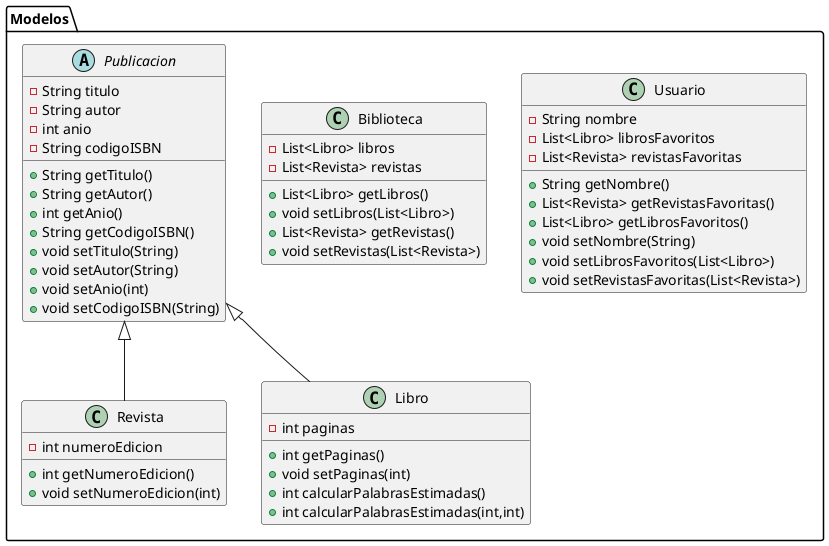 @startuml
class Modelos.Usuario {
- String nombre
- List<Libro> librosFavoritos
- List<Revista> revistasFavoritas
+ String getNombre()
+ List<Revista> getRevistasFavoritas()
+ List<Libro> getLibrosFavoritos()
+ void setNombre(String)
+ void setLibrosFavoritos(List<Libro>)
+ void setRevistasFavoritas(List<Revista>)
}


class Modelos.Biblioteca {
- List<Libro> libros
- List<Revista> revistas
+ List<Libro> getLibros()
+ void setLibros(List<Libro>)
+ List<Revista> getRevistas()
+ void setRevistas(List<Revista>)
}


class Modelos.Revista {
- int numeroEdicion
+ int getNumeroEdicion()
+ void setNumeroEdicion(int)
}


class Modelos.Libro {
- int paginas
+ int getPaginas()
+ void setPaginas(int)
+ int calcularPalabrasEstimadas()
+ int calcularPalabrasEstimadas(int,int)
}


abstract class Modelos.Publicacion {
- String titulo
- String autor
- int anio
- String codigoISBN
+ String getTitulo()
+ String getAutor()
+ int getAnio()
+ String getCodigoISBN()
+ void setTitulo(String)
+ void setAutor(String)
+ void setAnio(int)
+ void setCodigoISBN(String)
}




Modelos.Publicacion <|-- Modelos.Revista
Modelos.Publicacion <|-- Modelos.Libro
@enduml